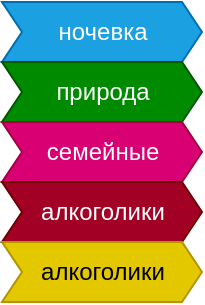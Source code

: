<mxfile version="15.5.4" type="github">
  <diagram id="DTxU9G36pprlfwnsf_tH" name="Страница 1">
    <mxGraphModel dx="882" dy="689" grid="1" gridSize="10" guides="1" tooltips="1" connect="1" arrows="1" fold="1" page="1" pageScale="1" pageWidth="827" pageHeight="1169" math="0" shadow="0">
      <root>
        <mxCell id="0" />
        <mxCell id="1" parent="0" />
        <mxCell id="T6zFFAo91-9FR3ZIcrCm-3" value="ночевка" style="html=1;shadow=0;dashed=0;align=center;verticalAlign=middle;shape=mxgraph.arrows2.arrow;dy=0;dx=10;notch=10;fillColor=#1ba1e2;strokeColor=#006EAF;fontColor=#ffffff;" vertex="1" parent="1">
          <mxGeometry x="710" y="20" width="100" height="30" as="geometry" />
        </mxCell>
        <mxCell id="T6zFFAo91-9FR3ZIcrCm-4" value="природа" style="html=1;shadow=0;dashed=0;align=center;verticalAlign=middle;shape=mxgraph.arrows2.arrow;dy=0;dx=10;notch=10;fillColor=#008a00;strokeColor=#005700;fontColor=#ffffff;" vertex="1" parent="1">
          <mxGeometry x="710" y="50" width="100" height="30" as="geometry" />
        </mxCell>
        <mxCell id="T6zFFAo91-9FR3ZIcrCm-5" value="семейные" style="html=1;shadow=0;dashed=0;align=center;verticalAlign=middle;shape=mxgraph.arrows2.arrow;dy=0;dx=10;notch=10;fillColor=#d80073;strokeColor=#A50040;fontColor=#ffffff;" vertex="1" parent="1">
          <mxGeometry x="710" y="80" width="100" height="30" as="geometry" />
        </mxCell>
        <mxCell id="T6zFFAo91-9FR3ZIcrCm-6" value="алкоголики" style="html=1;shadow=0;dashed=0;align=center;verticalAlign=middle;shape=mxgraph.arrows2.arrow;dy=0;dx=10;notch=10;fillColor=#a20025;strokeColor=#6F0000;fontColor=#ffffff;" vertex="1" parent="1">
          <mxGeometry x="710" y="110" width="100" height="30" as="geometry" />
        </mxCell>
        <mxCell id="T6zFFAo91-9FR3ZIcrCm-7" value="алкоголики" style="html=1;shadow=0;dashed=0;align=center;verticalAlign=middle;shape=mxgraph.arrows2.arrow;dy=0;dx=10;notch=10;fillColor=#e3c800;strokeColor=#B09500;fontColor=#000000;" vertex="1" parent="1">
          <mxGeometry x="710" y="140" width="100" height="30" as="geometry" />
        </mxCell>
      </root>
    </mxGraphModel>
  </diagram>
</mxfile>
